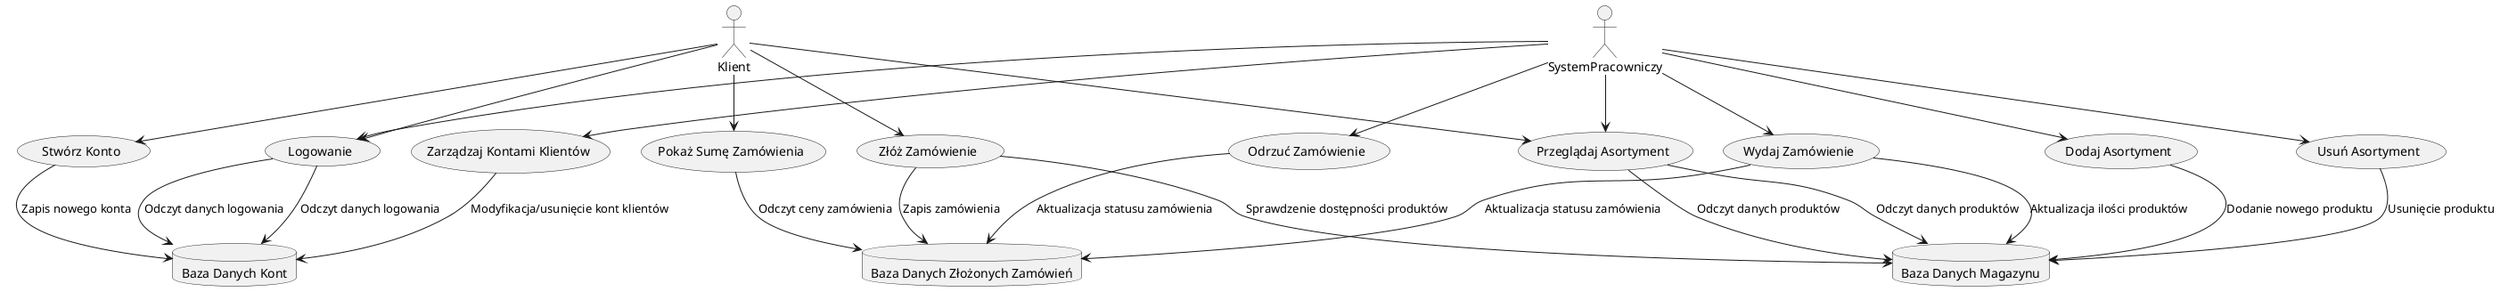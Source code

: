 @startuml
actor Klient
actor SystemPracowniczy

' Bazy danych
database "Baza Danych Kont" as BazaKont
database "Baza Danych Magazynu" as BazaMagazyn
database "Baza Danych Złożonych Zamówień" as BazaZamowienia

' Klient interakcje
Klient --> (Logowanie)
(Logowanie) --> BazaKont : Odczyt danych logowania

Klient --> (Stwórz Konto)
(Stwórz Konto) --> BazaKont : Zapis nowego konta

Klient --> (Przeglądaj Asortyment)
(Przeglądaj Asortyment) --> BazaMagazyn : Odczyt danych produktów

Klient --> (Złóż Zamówienie)
(Złóż Zamówienie) --> BazaMagazyn : Sprawdzenie dostępności produktów
(Złóż Zamówienie) --> BazaZamowienia : Zapis zamówienia

Klient --> (Pokaż Sumę Zamówienia)
(Pokaż Sumę Zamówienia) --> BazaZamowienia : Odczyt ceny zamówienia

' System Pracowniczy interakcje
SystemPracowniczy --> (Logowanie)
(Logowanie) --> BazaKont : Odczyt danych logowania

SystemPracowniczy --> (Przeglądaj Asortyment)
(Przeglądaj Asortyment) --> BazaMagazyn : Odczyt danych produktów

SystemPracowniczy --> (Dodaj Asortyment)
(Dodaj Asortyment) --> BazaMagazyn : Dodanie nowego produktu

SystemPracowniczy --> (Usuń Asortyment)
(Usuń Asortyment) --> BazaMagazyn : Usunięcie produktu

SystemPracowniczy --> (Wydaj Zamówienie)
(Wydaj Zamówienie) --> BazaZamowienia : Aktualizacja statusu zamówienia
(Wydaj Zamówienie) --> BazaMagazyn : Aktualizacja ilości produktów

SystemPracowniczy --> (Odrzuć Zamówienie)
(Odrzuć Zamówienie) --> BazaZamowienia : Aktualizacja statusu zamówienia

SystemPracowniczy --> (Zarządzaj Kontami Klientów)
(Zarządzaj Kontami Klientów) --> BazaKont : Modyfikacja/usunięcie kont klientów
@enduml
